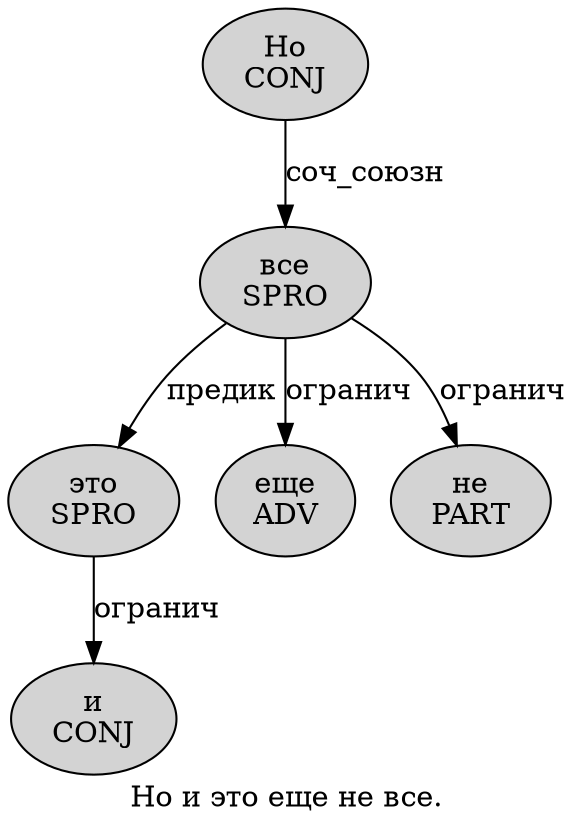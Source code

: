 digraph SENTENCE_4904 {
	graph [label="Но и это еще не все."]
	node [style=filled]
		0 [label="Но
CONJ" color="" fillcolor=lightgray penwidth=1 shape=ellipse]
		1 [label="и
CONJ" color="" fillcolor=lightgray penwidth=1 shape=ellipse]
		2 [label="это
SPRO" color="" fillcolor=lightgray penwidth=1 shape=ellipse]
		3 [label="еще
ADV" color="" fillcolor=lightgray penwidth=1 shape=ellipse]
		4 [label="не
PART" color="" fillcolor=lightgray penwidth=1 shape=ellipse]
		5 [label="все
SPRO" color="" fillcolor=lightgray penwidth=1 shape=ellipse]
			0 -> 5 [label="соч_союзн"]
			5 -> 2 [label="предик"]
			5 -> 3 [label="огранич"]
			5 -> 4 [label="огранич"]
			2 -> 1 [label="огранич"]
}